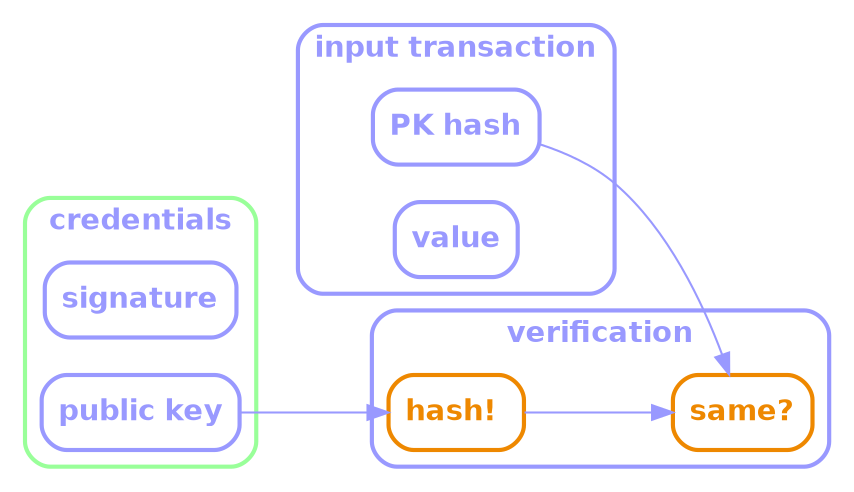 digraph G {
    compound=true
    rankdir=LR;
    graph [
        K=1.0,
        overlap=false,
        splines = spline,
        style="rounded,bold"
        color="#9999ff"
        fontcolor="#9999ff",
        fontname="Helvetica-bold"
    ];
    node [
        shape=box
        style="rounded,bold"
        color="#9999ff",
        fontcolor="#9999ff",
        fontname="Helvetica-bold",
    ];
    edge [
        # arrowsize=2,
        color="#9999ff",
    ];
    subgraph cluster_inputs {
        label="input transaction"
        "PK hash"
        "value"
    };
    subgraph cluster_creds {
        label=credentials
        signature
        "public key"
        graph[
            # style="rounded,bold"
            color="#99ff99"
            # fontcolor="#9999ff",
            # fontname="Helvetica-bold"
        ]
    };
    subgraph cluster_verification {
        label=verification
        "hash! "
        "same?"
    };
    "hash! " [color="#ee8800", fontcolor="#ee8800"]
    "same?" [color="#ee8800", fontcolor="#ee8800"]

    "public key" -> "hash! "
    "hash! " -> "same?"
    "PK hash" -> "same?"
}
